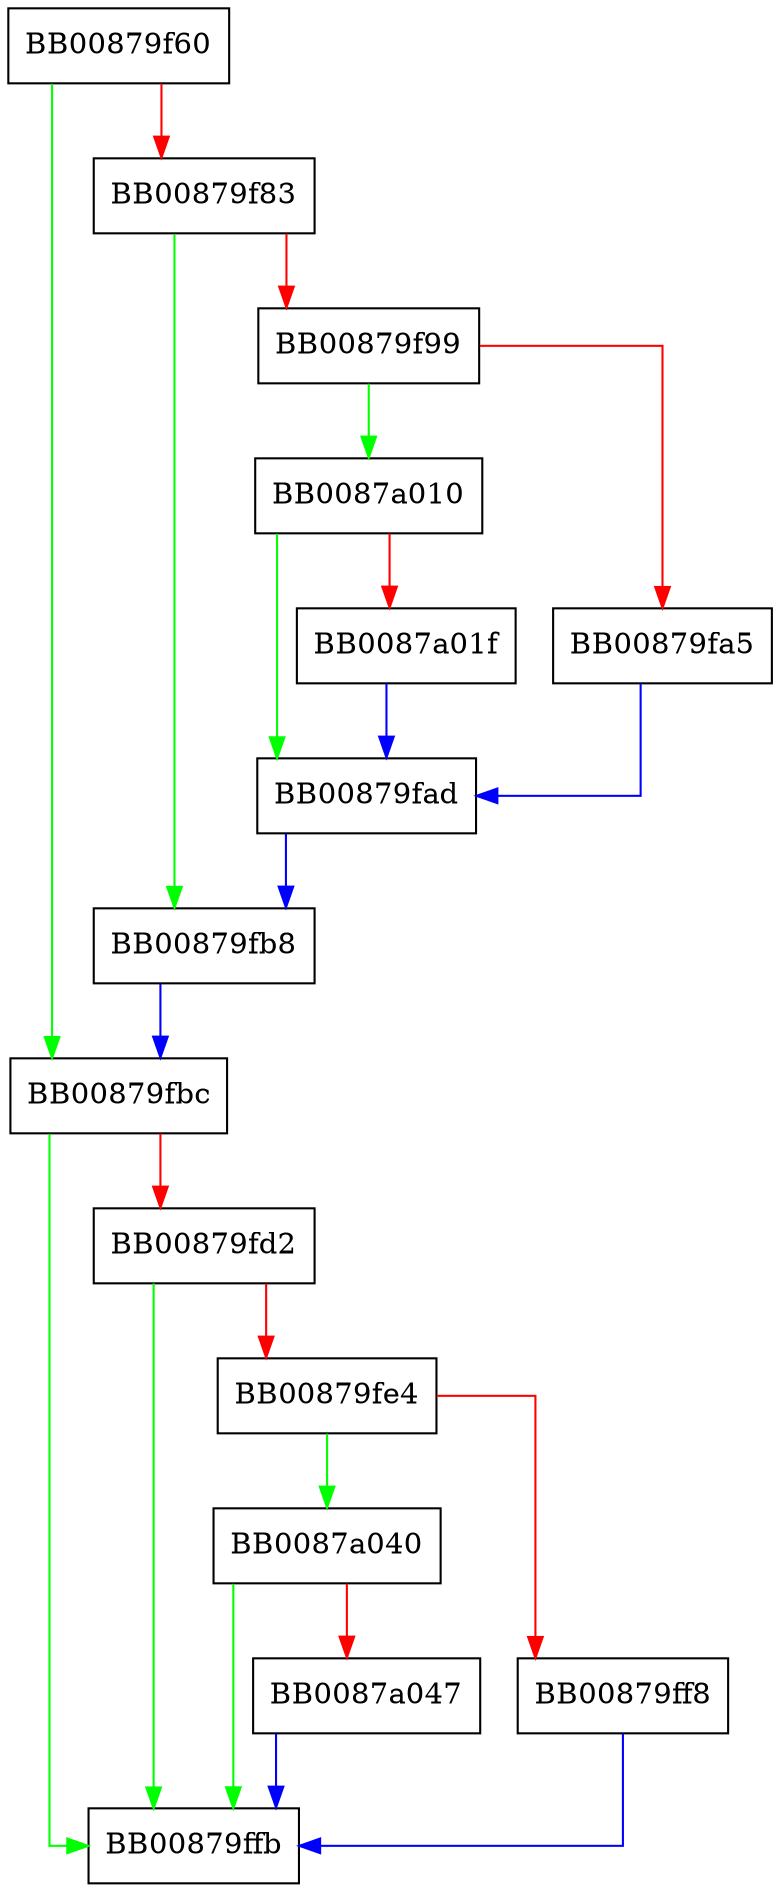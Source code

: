 digraph __vfxprintf {
  node [shape="box"];
  graph [splines=ortho];
  BB00879f60 -> BB00879fbc [color="green"];
  BB00879f60 -> BB00879f83 [color="red"];
  BB00879f83 -> BB00879fb8 [color="green"];
  BB00879f83 -> BB00879f99 [color="red"];
  BB00879f99 -> BB0087a010 [color="green"];
  BB00879f99 -> BB00879fa5 [color="red"];
  BB00879fa5 -> BB00879fad [color="blue"];
  BB00879fad -> BB00879fb8 [color="blue"];
  BB00879fb8 -> BB00879fbc [color="blue"];
  BB00879fbc -> BB00879ffb [color="green"];
  BB00879fbc -> BB00879fd2 [color="red"];
  BB00879fd2 -> BB00879ffb [color="green"];
  BB00879fd2 -> BB00879fe4 [color="red"];
  BB00879fe4 -> BB0087a040 [color="green"];
  BB00879fe4 -> BB00879ff8 [color="red"];
  BB00879ff8 -> BB00879ffb [color="blue"];
  BB0087a010 -> BB00879fad [color="green"];
  BB0087a010 -> BB0087a01f [color="red"];
  BB0087a01f -> BB00879fad [color="blue"];
  BB0087a040 -> BB00879ffb [color="green"];
  BB0087a040 -> BB0087a047 [color="red"];
  BB0087a047 -> BB00879ffb [color="blue"];
}